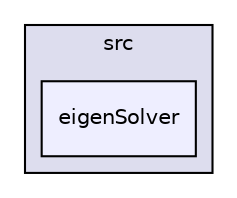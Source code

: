 digraph "/home/alberto/OpenFOAM-dev/albertop-dev/applications/development/OpenQBMM-dev/OpenQBMM-dev/src/eigenSolver" {
  bgcolor=transparent;
  compound=true
  node [ fontsize="10", fontname="Helvetica"];
  edge [ labelfontsize="10", labelfontname="Helvetica"];
  subgraph clusterdir_b42758c7c85f0ab0b3beab32038064f1 {
    graph [ bgcolor="#ddddee", pencolor="black", label="src" fontname="Helvetica", fontsize="10", URL="dir_b42758c7c85f0ab0b3beab32038064f1.html"]
  dir_1140c78c6728b5733e418ec45eaef0bd [shape=box, label="eigenSolver", style="filled", fillcolor="#eeeeff", pencolor="black", URL="dir_1140c78c6728b5733e418ec45eaef0bd.html"];
  }
}

